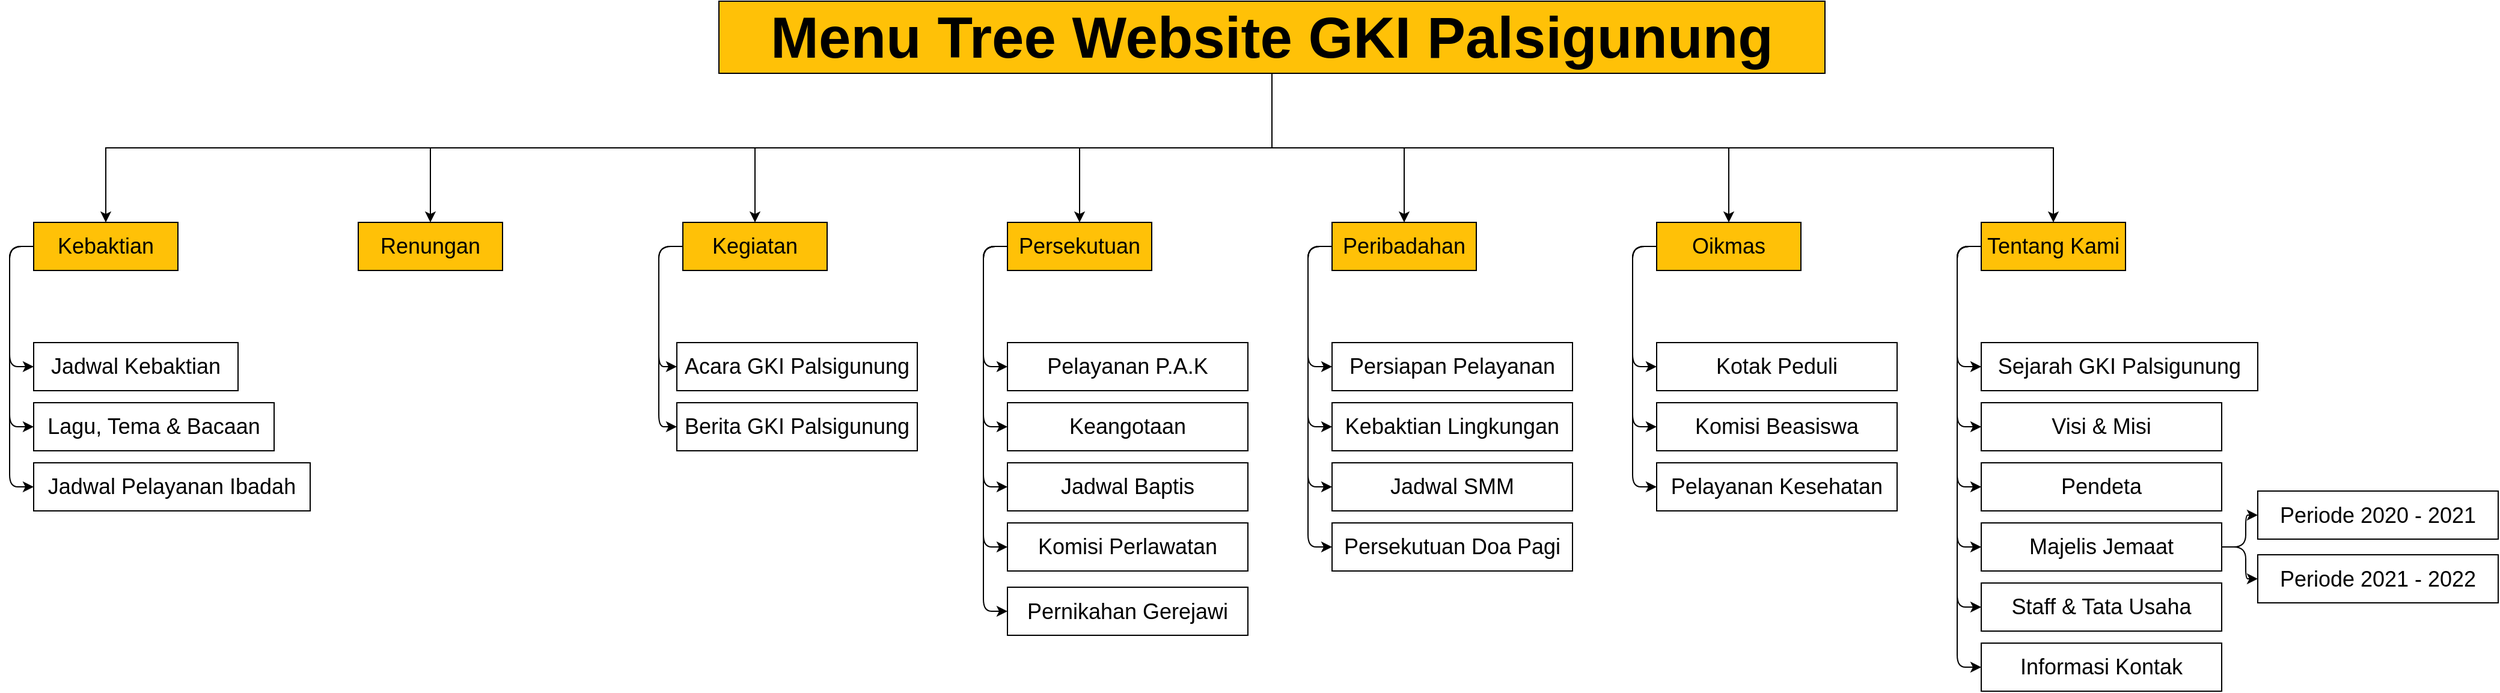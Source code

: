 <mxfile version="15.7.4" type="github" pages="2">
  <diagram id="7AULFHyz5qsApN5HjDMf" name="Website">
    <mxGraphModel dx="2595" dy="1463" grid="1" gridSize="10" guides="1" tooltips="1" connect="1" arrows="1" fold="1" page="1" pageScale="1" pageWidth="1169" pageHeight="827" math="0" shadow="0">
      <root>
        <mxCell id="0" />
        <mxCell id="1" parent="0" />
        <mxCell id="ZnOyd_s6FaFxM5RJmOr9-26" style="edgeStyle=orthogonalEdgeStyle;orthogonalLoop=1;jettySize=auto;html=1;exitX=0;exitY=0.5;exitDx=0;exitDy=0;entryX=0;entryY=0.5;entryDx=0;entryDy=0;fontSize=18;" parent="1" source="ZnOyd_s6FaFxM5RJmOr9-1" target="ZnOyd_s6FaFxM5RJmOr9-11" edge="1">
          <mxGeometry relative="1" as="geometry" />
        </mxCell>
        <mxCell id="ZnOyd_s6FaFxM5RJmOr9-27" style="edgeStyle=orthogonalEdgeStyle;orthogonalLoop=1;jettySize=auto;html=1;exitX=0;exitY=0.5;exitDx=0;exitDy=0;entryX=0;entryY=0.5;entryDx=0;entryDy=0;fontSize=18;" parent="1" source="ZnOyd_s6FaFxM5RJmOr9-1" target="ZnOyd_s6FaFxM5RJmOr9-12" edge="1">
          <mxGeometry relative="1" as="geometry" />
        </mxCell>
        <mxCell id="ZnOyd_s6FaFxM5RJmOr9-28" style="edgeStyle=orthogonalEdgeStyle;orthogonalLoop=1;jettySize=auto;html=1;exitX=0;exitY=0.5;exitDx=0;exitDy=0;entryX=0;entryY=0.5;entryDx=0;entryDy=0;fontSize=18;" parent="1" source="ZnOyd_s6FaFxM5RJmOr9-1" target="ZnOyd_s6FaFxM5RJmOr9-13" edge="1">
          <mxGeometry relative="1" as="geometry" />
        </mxCell>
        <mxCell id="ZnOyd_s6FaFxM5RJmOr9-1" value="&lt;font style=&quot;font-size: 18px&quot;&gt;Kebaktian&lt;/font&gt;" style="whiteSpace=wrap;html=1;rounded=0;fillColor=#FFC107;" parent="1" vertex="1">
          <mxGeometry x="130" y="284" width="120" height="40" as="geometry" />
        </mxCell>
        <mxCell id="ZnOyd_s6FaFxM5RJmOr9-2" value="&lt;font style=&quot;font-size: 18px&quot;&gt;Renungan&lt;/font&gt;" style="whiteSpace=wrap;html=1;rounded=0;fillColor=#FFC107;" parent="1" vertex="1">
          <mxGeometry x="400" y="284" width="120" height="40" as="geometry" />
        </mxCell>
        <mxCell id="ZnOyd_s6FaFxM5RJmOr9-29" style="edgeStyle=orthogonalEdgeStyle;orthogonalLoop=1;jettySize=auto;html=1;exitX=0;exitY=0.5;exitDx=0;exitDy=0;entryX=0;entryY=0.5;entryDx=0;entryDy=0;fontSize=18;" parent="1" source="ZnOyd_s6FaFxM5RJmOr9-3" target="ZnOyd_s6FaFxM5RJmOr9-17" edge="1">
          <mxGeometry relative="1" as="geometry" />
        </mxCell>
        <mxCell id="ZnOyd_s6FaFxM5RJmOr9-30" style="edgeStyle=orthogonalEdgeStyle;orthogonalLoop=1;jettySize=auto;html=1;exitX=0;exitY=0.5;exitDx=0;exitDy=0;entryX=0;entryY=0.5;entryDx=0;entryDy=0;fontSize=18;" parent="1" source="ZnOyd_s6FaFxM5RJmOr9-3" target="ZnOyd_s6FaFxM5RJmOr9-18" edge="1">
          <mxGeometry relative="1" as="geometry" />
        </mxCell>
        <mxCell id="ZnOyd_s6FaFxM5RJmOr9-3" value="&lt;font style=&quot;font-size: 18px&quot;&gt;Kegiatan&lt;/font&gt;" style="whiteSpace=wrap;html=1;rounded=0;fillColor=#FFC107;" parent="1" vertex="1">
          <mxGeometry x="670" y="284" width="120" height="40" as="geometry" />
        </mxCell>
        <mxCell id="ZnOyd_s6FaFxM5RJmOr9-34" style="edgeStyle=orthogonalEdgeStyle;orthogonalLoop=1;jettySize=auto;html=1;exitX=0;exitY=0.5;exitDx=0;exitDy=0;entryX=0;entryY=0.5;entryDx=0;entryDy=0;fontSize=18;" parent="1" source="ZnOyd_s6FaFxM5RJmOr9-4" target="ZnOyd_s6FaFxM5RJmOr9-21" edge="1">
          <mxGeometry relative="1" as="geometry" />
        </mxCell>
        <mxCell id="ZnOyd_s6FaFxM5RJmOr9-35" style="edgeStyle=orthogonalEdgeStyle;orthogonalLoop=1;jettySize=auto;html=1;exitX=0;exitY=0.5;exitDx=0;exitDy=0;entryX=0;entryY=0.5;entryDx=0;entryDy=0;fontSize=18;" parent="1" source="ZnOyd_s6FaFxM5RJmOr9-4" target="ZnOyd_s6FaFxM5RJmOr9-22" edge="1">
          <mxGeometry relative="1" as="geometry" />
        </mxCell>
        <mxCell id="ZnOyd_s6FaFxM5RJmOr9-36" style="edgeStyle=orthogonalEdgeStyle;orthogonalLoop=1;jettySize=auto;html=1;exitX=0;exitY=0.5;exitDx=0;exitDy=0;entryX=0;entryY=0.5;entryDx=0;entryDy=0;fontSize=18;" parent="1" source="ZnOyd_s6FaFxM5RJmOr9-4" target="ZnOyd_s6FaFxM5RJmOr9-31" edge="1">
          <mxGeometry relative="1" as="geometry" />
        </mxCell>
        <mxCell id="ZnOyd_s6FaFxM5RJmOr9-37" style="edgeStyle=orthogonalEdgeStyle;orthogonalLoop=1;jettySize=auto;html=1;exitX=0;exitY=0.5;exitDx=0;exitDy=0;entryX=0;entryY=0.5;entryDx=0;entryDy=0;fontSize=18;" parent="1" source="ZnOyd_s6FaFxM5RJmOr9-4" target="ZnOyd_s6FaFxM5RJmOr9-32" edge="1">
          <mxGeometry relative="1" as="geometry" />
        </mxCell>
        <mxCell id="ZnOyd_s6FaFxM5RJmOr9-38" style="edgeStyle=orthogonalEdgeStyle;orthogonalLoop=1;jettySize=auto;html=1;exitX=0;exitY=0.5;exitDx=0;exitDy=0;entryX=0;entryY=0.5;entryDx=0;entryDy=0;fontSize=18;" parent="1" source="ZnOyd_s6FaFxM5RJmOr9-4" target="ZnOyd_s6FaFxM5RJmOr9-33" edge="1">
          <mxGeometry relative="1" as="geometry" />
        </mxCell>
        <mxCell id="ZnOyd_s6FaFxM5RJmOr9-4" value="&lt;font style=&quot;font-size: 18px&quot;&gt;Persekutuan&lt;/font&gt;" style="whiteSpace=wrap;html=1;rounded=0;fillColor=#FFC107;" parent="1" vertex="1">
          <mxGeometry x="940" y="284" width="120" height="40" as="geometry" />
        </mxCell>
        <mxCell id="ZnOyd_s6FaFxM5RJmOr9-44" style="edgeStyle=orthogonalEdgeStyle;orthogonalLoop=1;jettySize=auto;html=1;exitX=0;exitY=0.5;exitDx=0;exitDy=0;entryX=0;entryY=0.5;entryDx=0;entryDy=0;fontSize=18;" parent="1" source="ZnOyd_s6FaFxM5RJmOr9-5" target="ZnOyd_s6FaFxM5RJmOr9-39" edge="1">
          <mxGeometry relative="1" as="geometry" />
        </mxCell>
        <mxCell id="ZnOyd_s6FaFxM5RJmOr9-45" style="edgeStyle=orthogonalEdgeStyle;orthogonalLoop=1;jettySize=auto;html=1;exitX=0;exitY=0.5;exitDx=0;exitDy=0;entryX=0;entryY=0.5;entryDx=0;entryDy=0;fontSize=18;" parent="1" source="ZnOyd_s6FaFxM5RJmOr9-5" target="ZnOyd_s6FaFxM5RJmOr9-40" edge="1">
          <mxGeometry relative="1" as="geometry" />
        </mxCell>
        <mxCell id="ZnOyd_s6FaFxM5RJmOr9-46" style="edgeStyle=orthogonalEdgeStyle;orthogonalLoop=1;jettySize=auto;html=1;exitX=0;exitY=0.5;exitDx=0;exitDy=0;entryX=0;entryY=0.5;entryDx=0;entryDy=0;fontSize=18;" parent="1" source="ZnOyd_s6FaFxM5RJmOr9-5" target="ZnOyd_s6FaFxM5RJmOr9-41" edge="1">
          <mxGeometry relative="1" as="geometry" />
        </mxCell>
        <mxCell id="ZnOyd_s6FaFxM5RJmOr9-47" style="edgeStyle=orthogonalEdgeStyle;orthogonalLoop=1;jettySize=auto;html=1;exitX=0;exitY=0.5;exitDx=0;exitDy=0;entryX=0;entryY=0.5;entryDx=0;entryDy=0;fontSize=18;" parent="1" source="ZnOyd_s6FaFxM5RJmOr9-5" target="ZnOyd_s6FaFxM5RJmOr9-42" edge="1">
          <mxGeometry relative="1" as="geometry" />
        </mxCell>
        <mxCell id="ZnOyd_s6FaFxM5RJmOr9-5" value="&lt;font style=&quot;font-size: 18px&quot;&gt;Peribadahan&lt;/font&gt;" style="whiteSpace=wrap;html=1;rounded=0;fillColor=#FFC107;" parent="1" vertex="1">
          <mxGeometry x="1210" y="284" width="120" height="40" as="geometry" />
        </mxCell>
        <mxCell id="ZnOyd_s6FaFxM5RJmOr9-51" style="edgeStyle=orthogonalEdgeStyle;orthogonalLoop=1;jettySize=auto;html=1;exitX=0;exitY=0.5;exitDx=0;exitDy=0;entryX=0;entryY=0.5;entryDx=0;entryDy=0;fontSize=18;" parent="1" source="ZnOyd_s6FaFxM5RJmOr9-6" target="ZnOyd_s6FaFxM5RJmOr9-48" edge="1">
          <mxGeometry relative="1" as="geometry" />
        </mxCell>
        <mxCell id="ZnOyd_s6FaFxM5RJmOr9-52" style="edgeStyle=orthogonalEdgeStyle;orthogonalLoop=1;jettySize=auto;html=1;exitX=0;exitY=0.5;exitDx=0;exitDy=0;entryX=0;entryY=0.5;entryDx=0;entryDy=0;fontSize=18;" parent="1" source="ZnOyd_s6FaFxM5RJmOr9-6" target="ZnOyd_s6FaFxM5RJmOr9-49" edge="1">
          <mxGeometry relative="1" as="geometry" />
        </mxCell>
        <mxCell id="ZnOyd_s6FaFxM5RJmOr9-53" style="edgeStyle=orthogonalEdgeStyle;orthogonalLoop=1;jettySize=auto;html=1;exitX=0;exitY=0.5;exitDx=0;exitDy=0;entryX=0;entryY=0.5;entryDx=0;entryDy=0;fontSize=18;" parent="1" source="ZnOyd_s6FaFxM5RJmOr9-6" target="ZnOyd_s6FaFxM5RJmOr9-50" edge="1">
          <mxGeometry relative="1" as="geometry" />
        </mxCell>
        <mxCell id="ZnOyd_s6FaFxM5RJmOr9-6" value="&lt;font style=&quot;font-size: 18px&quot;&gt;Oikmas&lt;/font&gt;" style="whiteSpace=wrap;html=1;rounded=0;fillColor=#FFC107;" parent="1" vertex="1">
          <mxGeometry x="1480" y="284" width="120" height="40" as="geometry" />
        </mxCell>
        <mxCell id="ZnOyd_s6FaFxM5RJmOr9-61" style="edgeStyle=orthogonalEdgeStyle;orthogonalLoop=1;jettySize=auto;html=1;exitX=0;exitY=0.5;exitDx=0;exitDy=0;entryX=0;entryY=0.5;entryDx=0;entryDy=0;fontSize=18;" parent="1" source="ZnOyd_s6FaFxM5RJmOr9-7" target="ZnOyd_s6FaFxM5RJmOr9-54" edge="1">
          <mxGeometry relative="1" as="geometry" />
        </mxCell>
        <mxCell id="ZnOyd_s6FaFxM5RJmOr9-62" style="edgeStyle=orthogonalEdgeStyle;orthogonalLoop=1;jettySize=auto;html=1;exitX=0;exitY=0.5;exitDx=0;exitDy=0;entryX=0;entryY=0.5;entryDx=0;entryDy=0;fontSize=18;" parent="1" source="ZnOyd_s6FaFxM5RJmOr9-7" target="ZnOyd_s6FaFxM5RJmOr9-55" edge="1">
          <mxGeometry relative="1" as="geometry" />
        </mxCell>
        <mxCell id="ZnOyd_s6FaFxM5RJmOr9-63" style="edgeStyle=orthogonalEdgeStyle;orthogonalLoop=1;jettySize=auto;html=1;exitX=0;exitY=0.5;exitDx=0;exitDy=0;entryX=0;entryY=0.5;entryDx=0;entryDy=0;fontSize=18;" parent="1" source="ZnOyd_s6FaFxM5RJmOr9-7" target="ZnOyd_s6FaFxM5RJmOr9-56" edge="1">
          <mxGeometry relative="1" as="geometry" />
        </mxCell>
        <mxCell id="ZnOyd_s6FaFxM5RJmOr9-64" style="edgeStyle=orthogonalEdgeStyle;orthogonalLoop=1;jettySize=auto;html=1;exitX=0;exitY=0.5;exitDx=0;exitDy=0;entryX=0;entryY=0.5;entryDx=0;entryDy=0;fontSize=18;" parent="1" source="ZnOyd_s6FaFxM5RJmOr9-7" target="ZnOyd_s6FaFxM5RJmOr9-57" edge="1">
          <mxGeometry relative="1" as="geometry" />
        </mxCell>
        <mxCell id="ZnOyd_s6FaFxM5RJmOr9-65" style="edgeStyle=orthogonalEdgeStyle;orthogonalLoop=1;jettySize=auto;html=1;exitX=0;exitY=0.5;exitDx=0;exitDy=0;entryX=0;entryY=0.5;entryDx=0;entryDy=0;fontSize=18;" parent="1" source="ZnOyd_s6FaFxM5RJmOr9-7" target="ZnOyd_s6FaFxM5RJmOr9-58" edge="1">
          <mxGeometry relative="1" as="geometry" />
        </mxCell>
        <mxCell id="ZnOyd_s6FaFxM5RJmOr9-66" style="edgeStyle=orthogonalEdgeStyle;orthogonalLoop=1;jettySize=auto;html=1;exitX=0;exitY=0.5;exitDx=0;exitDy=0;entryX=0;entryY=0.5;entryDx=0;entryDy=0;fontSize=18;" parent="1" source="ZnOyd_s6FaFxM5RJmOr9-7" target="ZnOyd_s6FaFxM5RJmOr9-59" edge="1">
          <mxGeometry relative="1" as="geometry" />
        </mxCell>
        <mxCell id="ZnOyd_s6FaFxM5RJmOr9-7" value="&lt;font style=&quot;font-size: 18px&quot;&gt;Tentang Kami&lt;/font&gt;" style="whiteSpace=wrap;html=1;rounded=0;fillColor=#FFC107;" parent="1" vertex="1">
          <mxGeometry x="1750" y="284" width="120" height="40" as="geometry" />
        </mxCell>
        <mxCell id="ZnOyd_s6FaFxM5RJmOr9-11" value="&lt;font style=&quot;font-size: 18px&quot;&gt;Jadwal Kebaktian&lt;/font&gt;" style="whiteSpace=wrap;html=1;rounded=0;" parent="1" vertex="1">
          <mxGeometry x="130" y="384" width="170" height="40" as="geometry" />
        </mxCell>
        <mxCell id="ZnOyd_s6FaFxM5RJmOr9-12" value="&lt;font style=&quot;font-size: 18px&quot;&gt;Lagu, Tema &amp;amp; Bacaan&lt;/font&gt;" style="whiteSpace=wrap;html=1;rounded=0;" parent="1" vertex="1">
          <mxGeometry x="130" y="434" width="200" height="40" as="geometry" />
        </mxCell>
        <mxCell id="ZnOyd_s6FaFxM5RJmOr9-13" value="&lt;font style=&quot;font-size: 18px&quot;&gt;Jadwal Pelayanan Ibadah&lt;/font&gt;" style="whiteSpace=wrap;html=1;rounded=0;" parent="1" vertex="1">
          <mxGeometry x="130" y="484" width="230" height="40" as="geometry" />
        </mxCell>
        <mxCell id="ZnOyd_s6FaFxM5RJmOr9-17" value="&lt;font style=&quot;font-size: 18px&quot;&gt;Acara GKI Palsigunung&lt;/font&gt;" style="whiteSpace=wrap;html=1;rounded=0;" parent="1" vertex="1">
          <mxGeometry x="665" y="384" width="200" height="40" as="geometry" />
        </mxCell>
        <mxCell id="ZnOyd_s6FaFxM5RJmOr9-18" value="&lt;font style=&quot;font-size: 18px&quot;&gt;Berita GKI Palsigunung&lt;/font&gt;" style="whiteSpace=wrap;html=1;rounded=0;" parent="1" vertex="1">
          <mxGeometry x="665" y="434" width="200" height="40" as="geometry" />
        </mxCell>
        <mxCell id="ZnOyd_s6FaFxM5RJmOr9-21" value="&lt;font style=&quot;font-size: 18px&quot;&gt;Pelayanan P.A.K&lt;/font&gt;" style="whiteSpace=wrap;html=1;rounded=0;" parent="1" vertex="1">
          <mxGeometry x="940" y="384" width="200" height="40" as="geometry" />
        </mxCell>
        <mxCell id="ZnOyd_s6FaFxM5RJmOr9-22" value="&lt;font style=&quot;font-size: 18px&quot;&gt;Keangotaan&lt;/font&gt;" style="whiteSpace=wrap;html=1;rounded=0;" parent="1" vertex="1">
          <mxGeometry x="940" y="434" width="200" height="40" as="geometry" />
        </mxCell>
        <mxCell id="ZnOyd_s6FaFxM5RJmOr9-31" value="&lt;font style=&quot;font-size: 18px&quot;&gt;Jadwal Baptis&lt;/font&gt;" style="whiteSpace=wrap;html=1;rounded=0;" parent="1" vertex="1">
          <mxGeometry x="940" y="484" width="200" height="40" as="geometry" />
        </mxCell>
        <mxCell id="ZnOyd_s6FaFxM5RJmOr9-32" value="&lt;font style=&quot;font-size: 18px&quot;&gt;Komisi Perlawatan&lt;/font&gt;" style="whiteSpace=wrap;html=1;rounded=0;" parent="1" vertex="1">
          <mxGeometry x="940" y="534" width="200" height="40" as="geometry" />
        </mxCell>
        <mxCell id="ZnOyd_s6FaFxM5RJmOr9-33" value="&lt;font style=&quot;font-size: 18px&quot;&gt;Pernikahan Gerejawi&lt;/font&gt;" style="whiteSpace=wrap;html=1;rounded=0;" parent="1" vertex="1">
          <mxGeometry x="940" y="587.5" width="200" height="40" as="geometry" />
        </mxCell>
        <mxCell id="ZnOyd_s6FaFxM5RJmOr9-39" value="&lt;font style=&quot;font-size: 18px&quot;&gt;Persiapan Pelayanan&lt;/font&gt;" style="whiteSpace=wrap;html=1;rounded=0;" parent="1" vertex="1">
          <mxGeometry x="1210" y="384" width="200" height="40" as="geometry" />
        </mxCell>
        <mxCell id="ZnOyd_s6FaFxM5RJmOr9-40" value="&lt;font style=&quot;font-size: 18px&quot;&gt;Kebaktian Lingkungan&lt;/font&gt;" style="whiteSpace=wrap;html=1;rounded=0;" parent="1" vertex="1">
          <mxGeometry x="1210" y="434" width="200" height="40" as="geometry" />
        </mxCell>
        <mxCell id="ZnOyd_s6FaFxM5RJmOr9-41" value="&lt;font style=&quot;font-size: 18px&quot;&gt;Jadwal SMM&lt;/font&gt;" style="whiteSpace=wrap;html=1;rounded=0;" parent="1" vertex="1">
          <mxGeometry x="1210" y="484" width="200" height="40" as="geometry" />
        </mxCell>
        <mxCell id="ZnOyd_s6FaFxM5RJmOr9-42" value="&lt;font style=&quot;font-size: 18px&quot;&gt;Persekutuan Doa Pagi&lt;/font&gt;" style="whiteSpace=wrap;html=1;rounded=0;" parent="1" vertex="1">
          <mxGeometry x="1210" y="534" width="200" height="40" as="geometry" />
        </mxCell>
        <mxCell id="ZnOyd_s6FaFxM5RJmOr9-48" value="&lt;font style=&quot;font-size: 18px&quot;&gt;Kotak Peduli&lt;/font&gt;" style="whiteSpace=wrap;html=1;rounded=0;" parent="1" vertex="1">
          <mxGeometry x="1480" y="384" width="200" height="40" as="geometry" />
        </mxCell>
        <mxCell id="ZnOyd_s6FaFxM5RJmOr9-49" value="&lt;font style=&quot;font-size: 18px&quot;&gt;Komisi Beasiswa&lt;/font&gt;" style="whiteSpace=wrap;html=1;rounded=0;" parent="1" vertex="1">
          <mxGeometry x="1480" y="434" width="200" height="40" as="geometry" />
        </mxCell>
        <mxCell id="ZnOyd_s6FaFxM5RJmOr9-50" value="&lt;font style=&quot;font-size: 18px&quot;&gt;Pelayanan Kesehatan&lt;/font&gt;" style="whiteSpace=wrap;html=1;rounded=0;" parent="1" vertex="1">
          <mxGeometry x="1480" y="484" width="200" height="40" as="geometry" />
        </mxCell>
        <mxCell id="ZnOyd_s6FaFxM5RJmOr9-54" value="&lt;font style=&quot;font-size: 18px&quot;&gt;Sejarah GKI Palsigunung&lt;/font&gt;" style="whiteSpace=wrap;html=1;rounded=0;" parent="1" vertex="1">
          <mxGeometry x="1750" y="384" width="230" height="40" as="geometry" />
        </mxCell>
        <mxCell id="ZnOyd_s6FaFxM5RJmOr9-55" value="&lt;font style=&quot;font-size: 18px&quot;&gt;Visi &amp;amp; Misi&lt;/font&gt;" style="whiteSpace=wrap;html=1;rounded=0;" parent="1" vertex="1">
          <mxGeometry x="1750" y="434" width="200" height="40" as="geometry" />
        </mxCell>
        <mxCell id="ZnOyd_s6FaFxM5RJmOr9-56" value="&lt;font style=&quot;font-size: 18px&quot;&gt;Pendeta&lt;/font&gt;" style="whiteSpace=wrap;html=1;rounded=0;" parent="1" vertex="1">
          <mxGeometry x="1750" y="484" width="200" height="40" as="geometry" />
        </mxCell>
        <mxCell id="ZnOyd_s6FaFxM5RJmOr9-70" style="edgeStyle=orthogonalEdgeStyle;orthogonalLoop=1;jettySize=auto;html=1;exitX=1;exitY=0.5;exitDx=0;exitDy=0;entryX=0;entryY=0.5;entryDx=0;entryDy=0;fontSize=18;" parent="1" source="ZnOyd_s6FaFxM5RJmOr9-57" target="ZnOyd_s6FaFxM5RJmOr9-67" edge="1">
          <mxGeometry relative="1" as="geometry" />
        </mxCell>
        <mxCell id="ZnOyd_s6FaFxM5RJmOr9-71" style="edgeStyle=orthogonalEdgeStyle;orthogonalLoop=1;jettySize=auto;html=1;exitX=1;exitY=0.5;exitDx=0;exitDy=0;entryX=0;entryY=0.5;entryDx=0;entryDy=0;fontSize=18;" parent="1" source="ZnOyd_s6FaFxM5RJmOr9-57" target="ZnOyd_s6FaFxM5RJmOr9-68" edge="1">
          <mxGeometry relative="1" as="geometry" />
        </mxCell>
        <mxCell id="ZnOyd_s6FaFxM5RJmOr9-57" value="&lt;font style=&quot;font-size: 18px&quot;&gt;Majelis Jemaat&lt;/font&gt;" style="whiteSpace=wrap;html=1;rounded=0;" parent="1" vertex="1">
          <mxGeometry x="1750" y="534" width="200" height="40" as="geometry" />
        </mxCell>
        <mxCell id="ZnOyd_s6FaFxM5RJmOr9-58" value="&lt;font style=&quot;font-size: 18px&quot;&gt;Staff &amp;amp; Tata Usaha&lt;/font&gt;" style="whiteSpace=wrap;html=1;rounded=0;" parent="1" vertex="1">
          <mxGeometry x="1750" y="584" width="200" height="40" as="geometry" />
        </mxCell>
        <mxCell id="ZnOyd_s6FaFxM5RJmOr9-59" value="&lt;font style=&quot;font-size: 18px&quot;&gt;Informasi Kontak&lt;/font&gt;" style="whiteSpace=wrap;html=1;rounded=0;" parent="1" vertex="1">
          <mxGeometry x="1750" y="634" width="200" height="40" as="geometry" />
        </mxCell>
        <mxCell id="ZnOyd_s6FaFxM5RJmOr9-67" value="&lt;font style=&quot;font-size: 18px&quot;&gt;Periode 2020 - 2021&lt;/font&gt;" style="whiteSpace=wrap;html=1;rounded=0;" parent="1" vertex="1">
          <mxGeometry x="1980" y="507.5" width="200" height="40" as="geometry" />
        </mxCell>
        <mxCell id="ZnOyd_s6FaFxM5RJmOr9-68" value="&lt;font style=&quot;font-size: 18px&quot;&gt;Periode 2021 - 2022&lt;/font&gt;" style="whiteSpace=wrap;html=1;rounded=0;" parent="1" vertex="1">
          <mxGeometry x="1980" y="560.5" width="200" height="40" as="geometry" />
        </mxCell>
        <mxCell id="71iCt1HfGpzr0rB1mY9X-2" style="edgeStyle=orthogonalEdgeStyle;rounded=0;orthogonalLoop=1;jettySize=auto;html=1;exitX=0.5;exitY=1;exitDx=0;exitDy=0;entryX=0.5;entryY=0;entryDx=0;entryDy=0;fontSize=48;" edge="1" parent="1" source="71iCt1HfGpzr0rB1mY9X-1" target="ZnOyd_s6FaFxM5RJmOr9-1">
          <mxGeometry relative="1" as="geometry" />
        </mxCell>
        <mxCell id="71iCt1HfGpzr0rB1mY9X-3" style="edgeStyle=orthogonalEdgeStyle;rounded=0;orthogonalLoop=1;jettySize=auto;html=1;exitX=0.5;exitY=1;exitDx=0;exitDy=0;entryX=0.5;entryY=0;entryDx=0;entryDy=0;fontSize=48;" edge="1" parent="1" source="71iCt1HfGpzr0rB1mY9X-1" target="ZnOyd_s6FaFxM5RJmOr9-2">
          <mxGeometry relative="1" as="geometry" />
        </mxCell>
        <mxCell id="71iCt1HfGpzr0rB1mY9X-4" style="edgeStyle=orthogonalEdgeStyle;rounded=0;orthogonalLoop=1;jettySize=auto;html=1;exitX=0.5;exitY=1;exitDx=0;exitDy=0;entryX=0.5;entryY=0;entryDx=0;entryDy=0;fontSize=48;" edge="1" parent="1" source="71iCt1HfGpzr0rB1mY9X-1" target="ZnOyd_s6FaFxM5RJmOr9-3">
          <mxGeometry relative="1" as="geometry" />
        </mxCell>
        <mxCell id="71iCt1HfGpzr0rB1mY9X-5" style="edgeStyle=orthogonalEdgeStyle;rounded=0;orthogonalLoop=1;jettySize=auto;html=1;exitX=0.5;exitY=1;exitDx=0;exitDy=0;entryX=0.5;entryY=0;entryDx=0;entryDy=0;fontSize=48;" edge="1" parent="1" source="71iCt1HfGpzr0rB1mY9X-1" target="ZnOyd_s6FaFxM5RJmOr9-4">
          <mxGeometry relative="1" as="geometry" />
        </mxCell>
        <mxCell id="71iCt1HfGpzr0rB1mY9X-6" style="edgeStyle=orthogonalEdgeStyle;rounded=0;orthogonalLoop=1;jettySize=auto;html=1;exitX=0.5;exitY=1;exitDx=0;exitDy=0;entryX=0.5;entryY=0;entryDx=0;entryDy=0;fontSize=48;" edge="1" parent="1" source="71iCt1HfGpzr0rB1mY9X-1" target="ZnOyd_s6FaFxM5RJmOr9-5">
          <mxGeometry relative="1" as="geometry" />
        </mxCell>
        <mxCell id="71iCt1HfGpzr0rB1mY9X-7" style="edgeStyle=orthogonalEdgeStyle;rounded=0;orthogonalLoop=1;jettySize=auto;html=1;exitX=0.5;exitY=1;exitDx=0;exitDy=0;entryX=0.5;entryY=0;entryDx=0;entryDy=0;fontSize=48;" edge="1" parent="1" source="71iCt1HfGpzr0rB1mY9X-1" target="ZnOyd_s6FaFxM5RJmOr9-6">
          <mxGeometry relative="1" as="geometry" />
        </mxCell>
        <mxCell id="71iCt1HfGpzr0rB1mY9X-8" style="edgeStyle=orthogonalEdgeStyle;rounded=0;orthogonalLoop=1;jettySize=auto;html=1;exitX=0.5;exitY=1;exitDx=0;exitDy=0;entryX=0.5;entryY=0;entryDx=0;entryDy=0;fontSize=48;" edge="1" parent="1" source="71iCt1HfGpzr0rB1mY9X-1" target="ZnOyd_s6FaFxM5RJmOr9-7">
          <mxGeometry relative="1" as="geometry" />
        </mxCell>
        <mxCell id="71iCt1HfGpzr0rB1mY9X-1" value="&lt;span style=&quot;font-weight: 700&quot;&gt;Menu Tree Website GKI Palsigunung&lt;/span&gt;" style="whiteSpace=wrap;html=1;fontSize=48;fillColor=#FFC107;" vertex="1" parent="1">
          <mxGeometry x="700" y="100" width="920" height="60" as="geometry" />
        </mxCell>
      </root>
    </mxGraphModel>
  </diagram>
  <diagram name="Mobile Application" id="D6u4H3SOBDfg5aEY_SB5">
    <mxGraphModel dx="3460" dy="1950" grid="1" gridSize="10" guides="1" tooltips="1" connect="1" arrows="1" fold="1" page="1" pageScale="1" pageWidth="1169" pageHeight="827" math="0" shadow="0">
      <root>
        <mxCell id="OJvUEoggR4DSw2i5ZtSV-0" />
        <mxCell id="OJvUEoggR4DSw2i5ZtSV-1" parent="OJvUEoggR4DSw2i5ZtSV-0" />
        <mxCell id="OJvUEoggR4DSw2i5ZtSV-2" style="edgeStyle=orthogonalEdgeStyle;orthogonalLoop=1;jettySize=auto;html=1;exitX=0;exitY=0.5;exitDx=0;exitDy=0;entryX=0;entryY=0.5;entryDx=0;entryDy=0;fontSize=18;" edge="1" parent="OJvUEoggR4DSw2i5ZtSV-1" source="OJvUEoggR4DSw2i5ZtSV-5" target="OJvUEoggR4DSw2i5ZtSV-32">
          <mxGeometry relative="1" as="geometry" />
        </mxCell>
        <mxCell id="OJvUEoggR4DSw2i5ZtSV-3" style="edgeStyle=orthogonalEdgeStyle;orthogonalLoop=1;jettySize=auto;html=1;exitX=0;exitY=0.5;exitDx=0;exitDy=0;entryX=0;entryY=0.5;entryDx=0;entryDy=0;fontSize=18;" edge="1" parent="OJvUEoggR4DSw2i5ZtSV-1" source="OJvUEoggR4DSw2i5ZtSV-5" target="OJvUEoggR4DSw2i5ZtSV-33">
          <mxGeometry relative="1" as="geometry" />
        </mxCell>
        <mxCell id="OJvUEoggR4DSw2i5ZtSV-4" style="edgeStyle=orthogonalEdgeStyle;orthogonalLoop=1;jettySize=auto;html=1;exitX=0;exitY=0.5;exitDx=0;exitDy=0;entryX=0;entryY=0.5;entryDx=0;entryDy=0;fontSize=18;" edge="1" parent="OJvUEoggR4DSw2i5ZtSV-1" source="OJvUEoggR4DSw2i5ZtSV-5" target="OJvUEoggR4DSw2i5ZtSV-34">
          <mxGeometry relative="1" as="geometry" />
        </mxCell>
        <mxCell id="OJvUEoggR4DSw2i5ZtSV-5" value="&lt;font style=&quot;font-size: 18px&quot;&gt;Kebaktian&lt;/font&gt;" style="whiteSpace=wrap;html=1;rounded=0;fillColor=#FFC107;" vertex="1" parent="OJvUEoggR4DSw2i5ZtSV-1">
          <mxGeometry x="80" y="240" width="120" height="40" as="geometry" />
        </mxCell>
        <mxCell id="LNnshBA_kn68CHYXh_f_-6" style="edgeStyle=orthogonalEdgeStyle;rounded=0;orthogonalLoop=1;jettySize=auto;html=1;exitX=0;exitY=0.5;exitDx=0;exitDy=0;entryX=0;entryY=0.5;entryDx=0;entryDy=0;" edge="1" parent="OJvUEoggR4DSw2i5ZtSV-1" source="OJvUEoggR4DSw2i5ZtSV-6" target="LNnshBA_kn68CHYXh_f_-0">
          <mxGeometry relative="1" as="geometry" />
        </mxCell>
        <mxCell id="LNnshBA_kn68CHYXh_f_-7" style="edgeStyle=orthogonalEdgeStyle;rounded=0;orthogonalLoop=1;jettySize=auto;html=1;exitX=0;exitY=0.5;exitDx=0;exitDy=0;entryX=0;entryY=0.5;entryDx=0;entryDy=0;" edge="1" parent="OJvUEoggR4DSw2i5ZtSV-1" source="OJvUEoggR4DSw2i5ZtSV-6" target="LNnshBA_kn68CHYXh_f_-1">
          <mxGeometry relative="1" as="geometry" />
        </mxCell>
        <mxCell id="LNnshBA_kn68CHYXh_f_-8" style="edgeStyle=orthogonalEdgeStyle;rounded=0;orthogonalLoop=1;jettySize=auto;html=1;exitX=0;exitY=0.5;exitDx=0;exitDy=0;entryX=0;entryY=0.5;entryDx=0;entryDy=0;" edge="1" parent="OJvUEoggR4DSw2i5ZtSV-1" source="OJvUEoggR4DSw2i5ZtSV-6" target="LNnshBA_kn68CHYXh_f_-2">
          <mxGeometry relative="1" as="geometry" />
        </mxCell>
        <mxCell id="LNnshBA_kn68CHYXh_f_-9" style="edgeStyle=orthogonalEdgeStyle;rounded=0;orthogonalLoop=1;jettySize=auto;html=1;exitX=0;exitY=0.5;exitDx=0;exitDy=0;entryX=0;entryY=0.5;entryDx=0;entryDy=0;" edge="1" parent="OJvUEoggR4DSw2i5ZtSV-1" source="OJvUEoggR4DSw2i5ZtSV-6" target="LNnshBA_kn68CHYXh_f_-3">
          <mxGeometry relative="1" as="geometry" />
        </mxCell>
        <mxCell id="LNnshBA_kn68CHYXh_f_-10" style="edgeStyle=orthogonalEdgeStyle;rounded=0;orthogonalLoop=1;jettySize=auto;html=1;exitX=0;exitY=0.5;exitDx=0;exitDy=0;entryX=0;entryY=0.5;entryDx=0;entryDy=0;" edge="1" parent="OJvUEoggR4DSw2i5ZtSV-1" source="OJvUEoggR4DSw2i5ZtSV-6" target="LNnshBA_kn68CHYXh_f_-4">
          <mxGeometry relative="1" as="geometry" />
        </mxCell>
        <mxCell id="LNnshBA_kn68CHYXh_f_-11" style="edgeStyle=orthogonalEdgeStyle;rounded=0;orthogonalLoop=1;jettySize=auto;html=1;exitX=0;exitY=0.5;exitDx=0;exitDy=0;entryX=0;entryY=0.5;entryDx=0;entryDy=0;" edge="1" parent="OJvUEoggR4DSw2i5ZtSV-1" source="OJvUEoggR4DSw2i5ZtSV-6" target="LNnshBA_kn68CHYXh_f_-5">
          <mxGeometry relative="1" as="geometry" />
        </mxCell>
        <mxCell id="OJvUEoggR4DSw2i5ZtSV-6" value="&lt;font style=&quot;font-size: 18px&quot;&gt;Agenda&lt;/font&gt;" style="whiteSpace=wrap;html=1;rounded=0;fillColor=#FFC107;" vertex="1" parent="OJvUEoggR4DSw2i5ZtSV-1">
          <mxGeometry x="350" y="240" width="120" height="40" as="geometry" />
        </mxCell>
        <mxCell id="OJvUEoggR4DSw2i5ZtSV-7" style="edgeStyle=orthogonalEdgeStyle;orthogonalLoop=1;jettySize=auto;html=1;exitX=0;exitY=0.5;exitDx=0;exitDy=0;entryX=0;entryY=0.5;entryDx=0;entryDy=0;fontSize=18;" edge="1" parent="OJvUEoggR4DSw2i5ZtSV-1" source="OJvUEoggR4DSw2i5ZtSV-9" target="OJvUEoggR4DSw2i5ZtSV-35">
          <mxGeometry relative="1" as="geometry" />
        </mxCell>
        <mxCell id="OJvUEoggR4DSw2i5ZtSV-8" style="edgeStyle=orthogonalEdgeStyle;orthogonalLoop=1;jettySize=auto;html=1;exitX=0;exitY=0.5;exitDx=0;exitDy=0;entryX=0;entryY=0.5;entryDx=0;entryDy=0;fontSize=18;" edge="1" parent="OJvUEoggR4DSw2i5ZtSV-1" source="OJvUEoggR4DSw2i5ZtSV-9" target="OJvUEoggR4DSw2i5ZtSV-36">
          <mxGeometry relative="1" as="geometry" />
        </mxCell>
        <mxCell id="LNnshBA_kn68CHYXh_f_-16" style="edgeStyle=orthogonalEdgeStyle;rounded=0;orthogonalLoop=1;jettySize=auto;html=1;exitX=0;exitY=0.5;exitDx=0;exitDy=0;entryX=0;entryY=0.5;entryDx=0;entryDy=0;" edge="1" parent="OJvUEoggR4DSw2i5ZtSV-1" source="OJvUEoggR4DSw2i5ZtSV-9" target="LNnshBA_kn68CHYXh_f_-13">
          <mxGeometry relative="1" as="geometry" />
        </mxCell>
        <mxCell id="LNnshBA_kn68CHYXh_f_-17" style="edgeStyle=orthogonalEdgeStyle;rounded=0;orthogonalLoop=1;jettySize=auto;html=1;exitX=0;exitY=0.5;exitDx=0;exitDy=0;entryX=0;entryY=0.5;entryDx=0;entryDy=0;" edge="1" parent="OJvUEoggR4DSw2i5ZtSV-1" source="OJvUEoggR4DSw2i5ZtSV-9" target="LNnshBA_kn68CHYXh_f_-14">
          <mxGeometry relative="1" as="geometry" />
        </mxCell>
        <mxCell id="LNnshBA_kn68CHYXh_f_-18" style="edgeStyle=orthogonalEdgeStyle;rounded=0;orthogonalLoop=1;jettySize=auto;html=1;exitX=0;exitY=0.5;exitDx=0;exitDy=0;entryX=0;entryY=0.5;entryDx=0;entryDy=0;" edge="1" parent="OJvUEoggR4DSw2i5ZtSV-1" source="OJvUEoggR4DSw2i5ZtSV-9" target="LNnshBA_kn68CHYXh_f_-15">
          <mxGeometry relative="1" as="geometry" />
        </mxCell>
        <mxCell id="OJvUEoggR4DSw2i5ZtSV-9" value="&lt;font style=&quot;font-size: 18px&quot;&gt;Bidang Kategorial&lt;/font&gt;" style="whiteSpace=wrap;html=1;rounded=0;fillColor=#FFC107;" vertex="1" parent="OJvUEoggR4DSw2i5ZtSV-1">
          <mxGeometry x="620" y="240" width="170" height="40" as="geometry" />
        </mxCell>
        <mxCell id="OJvUEoggR4DSw2i5ZtSV-10" style="edgeStyle=orthogonalEdgeStyle;orthogonalLoop=1;jettySize=auto;html=1;exitX=0;exitY=0.5;exitDx=0;exitDy=0;entryX=0;entryY=0.5;entryDx=0;entryDy=0;fontSize=18;" edge="1" parent="OJvUEoggR4DSw2i5ZtSV-1" source="OJvUEoggR4DSw2i5ZtSV-15" target="OJvUEoggR4DSw2i5ZtSV-37">
          <mxGeometry relative="1" as="geometry" />
        </mxCell>
        <mxCell id="OJvUEoggR4DSw2i5ZtSV-11" style="edgeStyle=orthogonalEdgeStyle;orthogonalLoop=1;jettySize=auto;html=1;exitX=0;exitY=0.5;exitDx=0;exitDy=0;entryX=0;entryY=0.5;entryDx=0;entryDy=0;fontSize=18;" edge="1" parent="OJvUEoggR4DSw2i5ZtSV-1" source="OJvUEoggR4DSw2i5ZtSV-15" target="OJvUEoggR4DSw2i5ZtSV-38">
          <mxGeometry relative="1" as="geometry" />
        </mxCell>
        <mxCell id="OJvUEoggR4DSw2i5ZtSV-12" style="edgeStyle=orthogonalEdgeStyle;orthogonalLoop=1;jettySize=auto;html=1;exitX=0;exitY=0.5;exitDx=0;exitDy=0;entryX=0;entryY=0.5;entryDx=0;entryDy=0;fontSize=18;" edge="1" parent="OJvUEoggR4DSw2i5ZtSV-1" source="OJvUEoggR4DSw2i5ZtSV-15" target="OJvUEoggR4DSw2i5ZtSV-39">
          <mxGeometry relative="1" as="geometry" />
        </mxCell>
        <mxCell id="OJvUEoggR4DSw2i5ZtSV-13" style="edgeStyle=orthogonalEdgeStyle;orthogonalLoop=1;jettySize=auto;html=1;exitX=0;exitY=0.5;exitDx=0;exitDy=0;entryX=0;entryY=0.5;entryDx=0;entryDy=0;fontSize=18;" edge="1" parent="OJvUEoggR4DSw2i5ZtSV-1" source="OJvUEoggR4DSw2i5ZtSV-15" target="OJvUEoggR4DSw2i5ZtSV-40">
          <mxGeometry relative="1" as="geometry" />
        </mxCell>
        <mxCell id="OJvUEoggR4DSw2i5ZtSV-14" style="edgeStyle=orthogonalEdgeStyle;orthogonalLoop=1;jettySize=auto;html=1;exitX=0;exitY=0.5;exitDx=0;exitDy=0;entryX=0;entryY=0.5;entryDx=0;entryDy=0;fontSize=18;" edge="1" parent="OJvUEoggR4DSw2i5ZtSV-1" source="OJvUEoggR4DSw2i5ZtSV-15" target="OJvUEoggR4DSw2i5ZtSV-41">
          <mxGeometry relative="1" as="geometry" />
        </mxCell>
        <mxCell id="OJvUEoggR4DSw2i5ZtSV-15" value="&lt;font style=&quot;font-size: 18px&quot;&gt;Bidang Persekutuan&lt;/font&gt;" style="whiteSpace=wrap;html=1;rounded=0;fillColor=#FFC107;" vertex="1" parent="OJvUEoggR4DSw2i5ZtSV-1">
          <mxGeometry x="890" y="240" width="200" height="40" as="geometry" />
        </mxCell>
        <mxCell id="OJvUEoggR4DSw2i5ZtSV-16" style="edgeStyle=orthogonalEdgeStyle;orthogonalLoop=1;jettySize=auto;html=1;exitX=0;exitY=0.5;exitDx=0;exitDy=0;entryX=0;entryY=0.5;entryDx=0;entryDy=0;fontSize=18;" edge="1" parent="OJvUEoggR4DSw2i5ZtSV-1" source="OJvUEoggR4DSw2i5ZtSV-20" target="OJvUEoggR4DSw2i5ZtSV-42">
          <mxGeometry relative="1" as="geometry" />
        </mxCell>
        <mxCell id="OJvUEoggR4DSw2i5ZtSV-17" style="edgeStyle=orthogonalEdgeStyle;orthogonalLoop=1;jettySize=auto;html=1;exitX=0;exitY=0.5;exitDx=0;exitDy=0;entryX=0;entryY=0.5;entryDx=0;entryDy=0;fontSize=18;" edge="1" parent="OJvUEoggR4DSw2i5ZtSV-1" source="OJvUEoggR4DSw2i5ZtSV-20" target="OJvUEoggR4DSw2i5ZtSV-43">
          <mxGeometry relative="1" as="geometry" />
        </mxCell>
        <mxCell id="OJvUEoggR4DSw2i5ZtSV-18" style="edgeStyle=orthogonalEdgeStyle;orthogonalLoop=1;jettySize=auto;html=1;exitX=0;exitY=0.5;exitDx=0;exitDy=0;entryX=0;entryY=0.5;entryDx=0;entryDy=0;fontSize=18;" edge="1" parent="OJvUEoggR4DSw2i5ZtSV-1" source="OJvUEoggR4DSw2i5ZtSV-20" target="OJvUEoggR4DSw2i5ZtSV-44">
          <mxGeometry relative="1" as="geometry" />
        </mxCell>
        <mxCell id="OJvUEoggR4DSw2i5ZtSV-19" style="edgeStyle=orthogonalEdgeStyle;orthogonalLoop=1;jettySize=auto;html=1;exitX=0;exitY=0.5;exitDx=0;exitDy=0;entryX=0;entryY=0.5;entryDx=0;entryDy=0;fontSize=18;" edge="1" parent="OJvUEoggR4DSw2i5ZtSV-1" source="OJvUEoggR4DSw2i5ZtSV-20" target="OJvUEoggR4DSw2i5ZtSV-45">
          <mxGeometry relative="1" as="geometry" />
        </mxCell>
        <mxCell id="OJvUEoggR4DSw2i5ZtSV-20" value="&lt;font style=&quot;font-size: 18px&quot;&gt;Bidang Peribadahan&lt;/font&gt;" style="whiteSpace=wrap;html=1;rounded=0;fillColor=#FFC107;" vertex="1" parent="OJvUEoggR4DSw2i5ZtSV-1">
          <mxGeometry x="1160" y="240" width="200" height="40" as="geometry" />
        </mxCell>
        <mxCell id="OJvUEoggR4DSw2i5ZtSV-21" style="edgeStyle=orthogonalEdgeStyle;orthogonalLoop=1;jettySize=auto;html=1;exitX=0;exitY=0.5;exitDx=0;exitDy=0;entryX=0;entryY=0.5;entryDx=0;entryDy=0;fontSize=18;" edge="1" parent="OJvUEoggR4DSw2i5ZtSV-1" source="OJvUEoggR4DSw2i5ZtSV-24" target="OJvUEoggR4DSw2i5ZtSV-46">
          <mxGeometry relative="1" as="geometry" />
        </mxCell>
        <mxCell id="OJvUEoggR4DSw2i5ZtSV-22" style="edgeStyle=orthogonalEdgeStyle;orthogonalLoop=1;jettySize=auto;html=1;exitX=0;exitY=0.5;exitDx=0;exitDy=0;entryX=0;entryY=0.5;entryDx=0;entryDy=0;fontSize=18;" edge="1" parent="OJvUEoggR4DSw2i5ZtSV-1" source="OJvUEoggR4DSw2i5ZtSV-24" target="OJvUEoggR4DSw2i5ZtSV-47">
          <mxGeometry relative="1" as="geometry" />
        </mxCell>
        <mxCell id="OJvUEoggR4DSw2i5ZtSV-23" style="edgeStyle=orthogonalEdgeStyle;orthogonalLoop=1;jettySize=auto;html=1;exitX=0;exitY=0.5;exitDx=0;exitDy=0;entryX=0;entryY=0.5;entryDx=0;entryDy=0;fontSize=18;" edge="1" parent="OJvUEoggR4DSw2i5ZtSV-1" source="OJvUEoggR4DSw2i5ZtSV-24" target="OJvUEoggR4DSw2i5ZtSV-48">
          <mxGeometry relative="1" as="geometry" />
        </mxCell>
        <mxCell id="OJvUEoggR4DSw2i5ZtSV-24" value="&lt;font style=&quot;font-size: 18px&quot;&gt;Oikmas&lt;/font&gt;" style="whiteSpace=wrap;html=1;rounded=0;fillColor=#FFC107;" vertex="1" parent="OJvUEoggR4DSw2i5ZtSV-1">
          <mxGeometry x="1430" y="240" width="120" height="40" as="geometry" />
        </mxCell>
        <mxCell id="OJvUEoggR4DSw2i5ZtSV-32" value="&lt;font style=&quot;font-size: 18px&quot;&gt;Jadwal Kebaktian&lt;/font&gt;" style="whiteSpace=wrap;html=1;rounded=0;" vertex="1" parent="OJvUEoggR4DSw2i5ZtSV-1">
          <mxGeometry x="80" y="340" width="170" height="40" as="geometry" />
        </mxCell>
        <mxCell id="OJvUEoggR4DSw2i5ZtSV-33" value="&lt;font style=&quot;font-size: 18px&quot;&gt;Lagu, Tema &amp;amp; Bacaan&lt;/font&gt;" style="whiteSpace=wrap;html=1;rounded=0;" vertex="1" parent="OJvUEoggR4DSw2i5ZtSV-1">
          <mxGeometry x="80" y="390" width="200" height="40" as="geometry" />
        </mxCell>
        <mxCell id="OJvUEoggR4DSw2i5ZtSV-34" value="&lt;font style=&quot;font-size: 18px&quot;&gt;Jadwal Pelayanan Ibadah&lt;/font&gt;" style="whiteSpace=wrap;html=1;rounded=0;" vertex="1" parent="OJvUEoggR4DSw2i5ZtSV-1">
          <mxGeometry x="80" y="440" width="230" height="40" as="geometry" />
        </mxCell>
        <mxCell id="OJvUEoggR4DSw2i5ZtSV-35" value="&lt;font style=&quot;font-size: 18px&quot;&gt;Kebaktian Umum&lt;/font&gt;" style="whiteSpace=wrap;html=1;rounded=0;" vertex="1" parent="OJvUEoggR4DSw2i5ZtSV-1">
          <mxGeometry x="615" y="340" width="200" height="40" as="geometry" />
        </mxCell>
        <mxCell id="OJvUEoggR4DSw2i5ZtSV-36" value="&lt;font style=&quot;font-size: 18px&quot;&gt;Kebaktian Anak&lt;/font&gt;" style="whiteSpace=wrap;html=1;rounded=0;" vertex="1" parent="OJvUEoggR4DSw2i5ZtSV-1">
          <mxGeometry x="615" y="390" width="200" height="40" as="geometry" />
        </mxCell>
        <mxCell id="OJvUEoggR4DSw2i5ZtSV-37" value="&lt;font style=&quot;font-size: 18px&quot;&gt;Pelayanan P.A.K&lt;/font&gt;" style="whiteSpace=wrap;html=1;rounded=0;" vertex="1" parent="OJvUEoggR4DSw2i5ZtSV-1">
          <mxGeometry x="890" y="340" width="200" height="40" as="geometry" />
        </mxCell>
        <mxCell id="OJvUEoggR4DSw2i5ZtSV-38" value="&lt;font style=&quot;font-size: 18px&quot;&gt;Keangotaan&lt;/font&gt;" style="whiteSpace=wrap;html=1;rounded=0;" vertex="1" parent="OJvUEoggR4DSw2i5ZtSV-1">
          <mxGeometry x="890" y="390" width="200" height="40" as="geometry" />
        </mxCell>
        <mxCell id="OJvUEoggR4DSw2i5ZtSV-39" value="&lt;font style=&quot;font-size: 18px&quot;&gt;Jadwal Baptis&lt;/font&gt;" style="whiteSpace=wrap;html=1;rounded=0;" vertex="1" parent="OJvUEoggR4DSw2i5ZtSV-1">
          <mxGeometry x="890" y="440" width="200" height="40" as="geometry" />
        </mxCell>
        <mxCell id="OJvUEoggR4DSw2i5ZtSV-40" value="&lt;font style=&quot;font-size: 18px&quot;&gt;Komisi Perlawatan&lt;/font&gt;" style="whiteSpace=wrap;html=1;rounded=0;" vertex="1" parent="OJvUEoggR4DSw2i5ZtSV-1">
          <mxGeometry x="890" y="490" width="200" height="40" as="geometry" />
        </mxCell>
        <mxCell id="OJvUEoggR4DSw2i5ZtSV-41" value="&lt;font style=&quot;font-size: 18px&quot;&gt;Pernikahan Gerejawi&lt;/font&gt;" style="whiteSpace=wrap;html=1;rounded=0;" vertex="1" parent="OJvUEoggR4DSw2i5ZtSV-1">
          <mxGeometry x="890" y="543.5" width="200" height="40" as="geometry" />
        </mxCell>
        <mxCell id="OJvUEoggR4DSw2i5ZtSV-42" value="&lt;font style=&quot;font-size: 18px&quot;&gt;Persiapan Pelayanan&lt;/font&gt;" style="whiteSpace=wrap;html=1;rounded=0;" vertex="1" parent="OJvUEoggR4DSw2i5ZtSV-1">
          <mxGeometry x="1160" y="340" width="200" height="40" as="geometry" />
        </mxCell>
        <mxCell id="OJvUEoggR4DSw2i5ZtSV-43" value="&lt;font style=&quot;font-size: 18px&quot;&gt;Kebaktian Lingkungan&lt;/font&gt;" style="whiteSpace=wrap;html=1;rounded=0;" vertex="1" parent="OJvUEoggR4DSw2i5ZtSV-1">
          <mxGeometry x="1160" y="390" width="200" height="40" as="geometry" />
        </mxCell>
        <mxCell id="OJvUEoggR4DSw2i5ZtSV-44" value="&lt;font style=&quot;font-size: 18px&quot;&gt;Jadwal SMM&lt;/font&gt;" style="whiteSpace=wrap;html=1;rounded=0;" vertex="1" parent="OJvUEoggR4DSw2i5ZtSV-1">
          <mxGeometry x="1160" y="440" width="200" height="40" as="geometry" />
        </mxCell>
        <mxCell id="OJvUEoggR4DSw2i5ZtSV-45" value="&lt;font style=&quot;font-size: 18px&quot;&gt;Persekutuan Doa Pagi&lt;/font&gt;" style="whiteSpace=wrap;html=1;rounded=0;" vertex="1" parent="OJvUEoggR4DSw2i5ZtSV-1">
          <mxGeometry x="1160" y="490" width="200" height="40" as="geometry" />
        </mxCell>
        <mxCell id="OJvUEoggR4DSw2i5ZtSV-46" value="&lt;font style=&quot;font-size: 18px&quot;&gt;Kotak Peduli&lt;/font&gt;" style="whiteSpace=wrap;html=1;rounded=0;" vertex="1" parent="OJvUEoggR4DSw2i5ZtSV-1">
          <mxGeometry x="1430" y="340" width="200" height="40" as="geometry" />
        </mxCell>
        <mxCell id="OJvUEoggR4DSw2i5ZtSV-47" value="&lt;font style=&quot;font-size: 18px&quot;&gt;Komisi Beasiswa&lt;/font&gt;" style="whiteSpace=wrap;html=1;rounded=0;" vertex="1" parent="OJvUEoggR4DSw2i5ZtSV-1">
          <mxGeometry x="1430" y="390" width="200" height="40" as="geometry" />
        </mxCell>
        <mxCell id="OJvUEoggR4DSw2i5ZtSV-48" value="&lt;font style=&quot;font-size: 18px&quot;&gt;Pelayanan Kesehatan&lt;/font&gt;" style="whiteSpace=wrap;html=1;rounded=0;" vertex="1" parent="OJvUEoggR4DSw2i5ZtSV-1">
          <mxGeometry x="1430" y="440" width="200" height="40" as="geometry" />
        </mxCell>
        <mxCell id="LNnshBA_kn68CHYXh_f_-0" value="&lt;font style=&quot;font-size: 18px&quot;&gt;Ulang Tahun Jemaat&lt;/font&gt;" style="whiteSpace=wrap;html=1;rounded=0;" vertex="1" parent="OJvUEoggR4DSw2i5ZtSV-1">
          <mxGeometry x="350" y="340" width="180" height="40" as="geometry" />
        </mxCell>
        <mxCell id="LNnshBA_kn68CHYXh_f_-1" value="&lt;font style=&quot;font-size: 18px&quot;&gt;Pelayanan Pastoral&lt;/font&gt;" style="whiteSpace=wrap;html=1;rounded=0;" vertex="1" parent="OJvUEoggR4DSw2i5ZtSV-1">
          <mxGeometry x="350" y="390" width="180" height="40" as="geometry" />
        </mxCell>
        <mxCell id="LNnshBA_kn68CHYXh_f_-2" value="&lt;font style=&quot;font-size: 18px&quot;&gt;Jadwal Rapat&lt;/font&gt;" style="whiteSpace=wrap;html=1;rounded=0;" vertex="1" parent="OJvUEoggR4DSw2i5ZtSV-1">
          <mxGeometry x="350" y="440" width="180" height="40" as="geometry" />
        </mxCell>
        <mxCell id="LNnshBA_kn68CHYXh_f_-3" value="&lt;font style=&quot;font-size: 18px&quot;&gt;Persidangan Majelis Jemaat&lt;/font&gt;" style="whiteSpace=wrap;html=1;rounded=0;" vertex="1" parent="OJvUEoggR4DSw2i5ZtSV-1">
          <mxGeometry x="350" y="590" width="250" height="40" as="geometry" />
        </mxCell>
        <mxCell id="LNnshBA_kn68CHYXh_f_-4" value="&lt;font style=&quot;font-size: 18px&quot;&gt;Kesempatan Pelayanan&lt;/font&gt;" style="whiteSpace=wrap;html=1;rounded=0;" vertex="1" parent="OJvUEoggR4DSw2i5ZtSV-1">
          <mxGeometry x="350" y="490" width="200" height="40" as="geometry" />
        </mxCell>
        <mxCell id="LNnshBA_kn68CHYXh_f_-5" value="&lt;font style=&quot;font-size: 18px&quot;&gt;Tim Gugus Tugas&lt;/font&gt;" style="whiteSpace=wrap;html=1;rounded=0;" vertex="1" parent="OJvUEoggR4DSw2i5ZtSV-1">
          <mxGeometry x="350" y="540" width="200" height="40" as="geometry" />
        </mxCell>
        <mxCell id="LNnshBA_kn68CHYXh_f_-13" value="&lt;font style=&quot;font-size: 18px&quot;&gt;Kebaktian Remaja&lt;/font&gt;" style="whiteSpace=wrap;html=1;rounded=0;" vertex="1" parent="OJvUEoggR4DSw2i5ZtSV-1">
          <mxGeometry x="615" y="440" width="200" height="40" as="geometry" />
        </mxCell>
        <mxCell id="LNnshBA_kn68CHYXh_f_-14" value="&lt;font style=&quot;font-size: 18px&quot;&gt;Kebaktian Pemuda&lt;/font&gt;" style="whiteSpace=wrap;html=1;rounded=0;" vertex="1" parent="OJvUEoggR4DSw2i5ZtSV-1">
          <mxGeometry x="615" y="490" width="200" height="40" as="geometry" />
        </mxCell>
        <mxCell id="LNnshBA_kn68CHYXh_f_-15" value="&lt;font style=&quot;font-size: 18px&quot;&gt;Kebaktian KUL&lt;/font&gt;" style="whiteSpace=wrap;html=1;rounded=0;" vertex="1" parent="OJvUEoggR4DSw2i5ZtSV-1">
          <mxGeometry x="615" y="540" width="200" height="40" as="geometry" />
        </mxCell>
        <mxCell id="LNnshBA_kn68CHYXh_f_-19" style="edgeStyle=orthogonalEdgeStyle;orthogonalLoop=1;jettySize=auto;html=1;exitX=0;exitY=0.5;exitDx=0;exitDy=0;entryX=0;entryY=0.5;entryDx=0;entryDy=0;fontSize=18;" edge="1" parent="OJvUEoggR4DSw2i5ZtSV-1" source="LNnshBA_kn68CHYXh_f_-22" target="LNnshBA_kn68CHYXh_f_-23">
          <mxGeometry relative="1" as="geometry" />
        </mxCell>
        <mxCell id="LNnshBA_kn68CHYXh_f_-22" value="&lt;font style=&quot;font-size: 18px&quot;&gt;Keuangan&lt;/font&gt;" style="whiteSpace=wrap;html=1;rounded=0;fillColor=#FFC107;" vertex="1" parent="OJvUEoggR4DSw2i5ZtSV-1">
          <mxGeometry x="1694" y="240" width="120" height="40" as="geometry" />
        </mxCell>
        <mxCell id="LNnshBA_kn68CHYXh_f_-23" value="&lt;font style=&quot;font-size: 18px&quot;&gt;Rekapitulasi Persembahan&lt;/font&gt;" style="whiteSpace=wrap;html=1;rounded=0;" vertex="1" parent="OJvUEoggR4DSw2i5ZtSV-1">
          <mxGeometry x="1694" y="340" width="200" height="40" as="geometry" />
        </mxCell>
        <mxCell id="LNnshBA_kn68CHYXh_f_-26" value="&lt;font style=&quot;font-size: 18px&quot;&gt;Kegiatan Mingguan&lt;/font&gt;" style="whiteSpace=wrap;html=1;rounded=0;fillColor=#FFC107;" vertex="1" parent="OJvUEoggR4DSw2i5ZtSV-1">
          <mxGeometry x="1850" y="240" width="120" height="40" as="geometry" />
        </mxCell>
        <mxCell id="LNnshBA_kn68CHYXh_f_-27" value="&lt;font style=&quot;font-size: 18px&quot;&gt;Klinik Hukum&lt;/font&gt;" style="whiteSpace=wrap;html=1;rounded=0;fillColor=#FFC107;" vertex="1" parent="OJvUEoggR4DSw2i5ZtSV-1">
          <mxGeometry x="2000" y="240" width="120" height="40" as="geometry" />
        </mxCell>
        <mxCell id="LNnshBA_kn68CHYXh_f_-28" value="&lt;font style=&quot;font-size: 18px&quot;&gt;Lowongan Kerja&lt;/font&gt;" style="whiteSpace=wrap;html=1;rounded=0;fillColor=#FFC107;" vertex="1" parent="OJvUEoggR4DSw2i5ZtSV-1">
          <mxGeometry x="2150" y="240" width="120" height="40" as="geometry" />
        </mxCell>
        <mxCell id="LNnshBA_kn68CHYXh_f_-29" value="&lt;font style=&quot;font-size: 18px&quot;&gt;Tentang Gereja&lt;/font&gt;" style="whiteSpace=wrap;html=1;rounded=0;fillColor=#FFC107;" vertex="1" parent="OJvUEoggR4DSw2i5ZtSV-1">
          <mxGeometry x="2300" y="240" width="120" height="40" as="geometry" />
        </mxCell>
        <mxCell id="LNnshBA_kn68CHYXh_f_-30" value="&lt;font style=&quot;font-size: 18px&quot;&gt;Kontak Gereja&lt;/font&gt;" style="whiteSpace=wrap;html=1;rounded=0;fillColor=#FFC107;" vertex="1" parent="OJvUEoggR4DSw2i5ZtSV-1">
          <mxGeometry x="2450" y="240" width="120" height="40" as="geometry" />
        </mxCell>
        <mxCell id="De3bpTW5EdRuLmVgUQuM-1" style="edgeStyle=orthogonalEdgeStyle;rounded=0;orthogonalLoop=1;jettySize=auto;html=1;exitX=0.5;exitY=1;exitDx=0;exitDy=0;entryX=0.5;entryY=0;entryDx=0;entryDy=0;fontSize=48;" edge="1" parent="OJvUEoggR4DSw2i5ZtSV-1" source="De3bpTW5EdRuLmVgUQuM-0" target="OJvUEoggR4DSw2i5ZtSV-5">
          <mxGeometry relative="1" as="geometry" />
        </mxCell>
        <mxCell id="De3bpTW5EdRuLmVgUQuM-2" style="edgeStyle=orthogonalEdgeStyle;rounded=0;orthogonalLoop=1;jettySize=auto;html=1;exitX=0.5;exitY=1;exitDx=0;exitDy=0;entryX=0.5;entryY=0;entryDx=0;entryDy=0;fontSize=48;" edge="1" parent="OJvUEoggR4DSw2i5ZtSV-1" source="De3bpTW5EdRuLmVgUQuM-0" target="OJvUEoggR4DSw2i5ZtSV-6">
          <mxGeometry relative="1" as="geometry" />
        </mxCell>
        <mxCell id="De3bpTW5EdRuLmVgUQuM-3" style="edgeStyle=orthogonalEdgeStyle;rounded=0;orthogonalLoop=1;jettySize=auto;html=1;exitX=0.5;exitY=1;exitDx=0;exitDy=0;entryX=0.5;entryY=0;entryDx=0;entryDy=0;fontSize=48;" edge="1" parent="OJvUEoggR4DSw2i5ZtSV-1" source="De3bpTW5EdRuLmVgUQuM-0" target="OJvUEoggR4DSw2i5ZtSV-9">
          <mxGeometry relative="1" as="geometry" />
        </mxCell>
        <mxCell id="De3bpTW5EdRuLmVgUQuM-4" style="edgeStyle=orthogonalEdgeStyle;rounded=0;orthogonalLoop=1;jettySize=auto;html=1;exitX=0.5;exitY=1;exitDx=0;exitDy=0;entryX=0.5;entryY=0;entryDx=0;entryDy=0;fontSize=48;" edge="1" parent="OJvUEoggR4DSw2i5ZtSV-1" source="De3bpTW5EdRuLmVgUQuM-0" target="OJvUEoggR4DSw2i5ZtSV-15">
          <mxGeometry relative="1" as="geometry" />
        </mxCell>
        <mxCell id="De3bpTW5EdRuLmVgUQuM-5" style="edgeStyle=orthogonalEdgeStyle;rounded=0;orthogonalLoop=1;jettySize=auto;html=1;exitX=0.5;exitY=1;exitDx=0;exitDy=0;entryX=0.5;entryY=0;entryDx=0;entryDy=0;fontSize=48;" edge="1" parent="OJvUEoggR4DSw2i5ZtSV-1" source="De3bpTW5EdRuLmVgUQuM-0" target="OJvUEoggR4DSw2i5ZtSV-20">
          <mxGeometry relative="1" as="geometry" />
        </mxCell>
        <mxCell id="De3bpTW5EdRuLmVgUQuM-6" style="edgeStyle=orthogonalEdgeStyle;rounded=0;orthogonalLoop=1;jettySize=auto;html=1;exitX=0.5;exitY=1;exitDx=0;exitDy=0;entryX=0.5;entryY=0;entryDx=0;entryDy=0;fontSize=48;" edge="1" parent="OJvUEoggR4DSw2i5ZtSV-1" source="De3bpTW5EdRuLmVgUQuM-0" target="OJvUEoggR4DSw2i5ZtSV-24">
          <mxGeometry relative="1" as="geometry" />
        </mxCell>
        <mxCell id="De3bpTW5EdRuLmVgUQuM-7" style="edgeStyle=orthogonalEdgeStyle;rounded=0;orthogonalLoop=1;jettySize=auto;html=1;exitX=0.5;exitY=1;exitDx=0;exitDy=0;entryX=0.5;entryY=0;entryDx=0;entryDy=0;fontSize=48;" edge="1" parent="OJvUEoggR4DSw2i5ZtSV-1" source="De3bpTW5EdRuLmVgUQuM-0" target="LNnshBA_kn68CHYXh_f_-22">
          <mxGeometry relative="1" as="geometry" />
        </mxCell>
        <mxCell id="De3bpTW5EdRuLmVgUQuM-8" style="edgeStyle=orthogonalEdgeStyle;rounded=0;orthogonalLoop=1;jettySize=auto;html=1;exitX=0.5;exitY=1;exitDx=0;exitDy=0;entryX=0.5;entryY=0;entryDx=0;entryDy=0;fontSize=48;" edge="1" parent="OJvUEoggR4DSw2i5ZtSV-1" source="De3bpTW5EdRuLmVgUQuM-0" target="LNnshBA_kn68CHYXh_f_-26">
          <mxGeometry relative="1" as="geometry" />
        </mxCell>
        <mxCell id="De3bpTW5EdRuLmVgUQuM-9" style="edgeStyle=orthogonalEdgeStyle;rounded=0;orthogonalLoop=1;jettySize=auto;html=1;exitX=0.5;exitY=1;exitDx=0;exitDy=0;entryX=0.5;entryY=0;entryDx=0;entryDy=0;fontSize=48;" edge="1" parent="OJvUEoggR4DSw2i5ZtSV-1" source="De3bpTW5EdRuLmVgUQuM-0" target="LNnshBA_kn68CHYXh_f_-27">
          <mxGeometry relative="1" as="geometry" />
        </mxCell>
        <mxCell id="De3bpTW5EdRuLmVgUQuM-10" style="edgeStyle=orthogonalEdgeStyle;rounded=0;orthogonalLoop=1;jettySize=auto;html=1;exitX=0.5;exitY=1;exitDx=0;exitDy=0;entryX=0.5;entryY=0;entryDx=0;entryDy=0;fontSize=48;" edge="1" parent="OJvUEoggR4DSw2i5ZtSV-1" source="De3bpTW5EdRuLmVgUQuM-0" target="LNnshBA_kn68CHYXh_f_-28">
          <mxGeometry relative="1" as="geometry" />
        </mxCell>
        <mxCell id="De3bpTW5EdRuLmVgUQuM-11" style="edgeStyle=orthogonalEdgeStyle;rounded=0;orthogonalLoop=1;jettySize=auto;html=1;exitX=0.5;exitY=1;exitDx=0;exitDy=0;entryX=0.5;entryY=0;entryDx=0;entryDy=0;fontSize=48;" edge="1" parent="OJvUEoggR4DSw2i5ZtSV-1" source="De3bpTW5EdRuLmVgUQuM-0" target="LNnshBA_kn68CHYXh_f_-29">
          <mxGeometry relative="1" as="geometry" />
        </mxCell>
        <mxCell id="De3bpTW5EdRuLmVgUQuM-12" style="edgeStyle=orthogonalEdgeStyle;rounded=0;orthogonalLoop=1;jettySize=auto;html=1;exitX=0.5;exitY=1;exitDx=0;exitDy=0;entryX=0.5;entryY=0;entryDx=0;entryDy=0;fontSize=48;" edge="1" parent="OJvUEoggR4DSw2i5ZtSV-1" source="De3bpTW5EdRuLmVgUQuM-0" target="LNnshBA_kn68CHYXh_f_-30">
          <mxGeometry relative="1" as="geometry" />
        </mxCell>
        <mxCell id="De3bpTW5EdRuLmVgUQuM-0" value="&lt;span style=&quot;font-weight: 700&quot;&gt;Menu Tree Mobile Apps GKI Palsigunung&lt;/span&gt;" style="whiteSpace=wrap;html=1;fontSize=48;fillColor=#FFC107;" vertex="1" parent="OJvUEoggR4DSw2i5ZtSV-1">
          <mxGeometry x="870" y="50" width="1000" height="60" as="geometry" />
        </mxCell>
      </root>
    </mxGraphModel>
  </diagram>
</mxfile>
